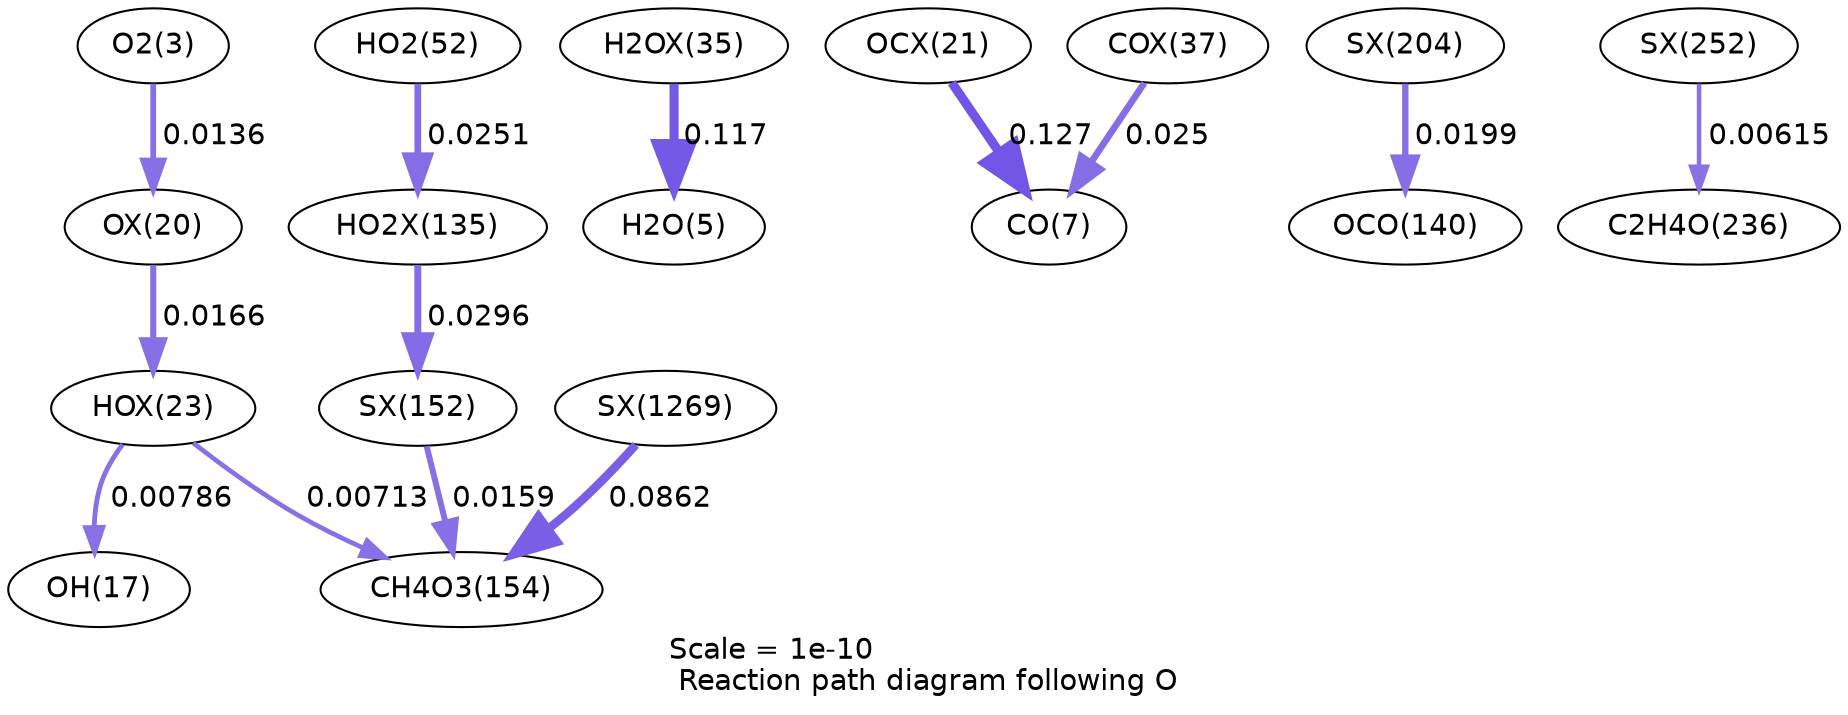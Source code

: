 digraph reaction_paths {
center=1;
s5 -> s55[fontname="Helvetica", penwidth=2.75, arrowsize=1.38, color="0.7, 0.514, 0.9"
, label=" 0.0136"];
s55 -> s58[fontname="Helvetica", penwidth=2.91, arrowsize=1.45, color="0.7, 0.517, 0.9"
, label=" 0.0166"];
s58 -> s19[fontname="Helvetica", penwidth=2.34, arrowsize=1.17, color="0.7, 0.508, 0.9"
, label=" 0.00786"];
s58 -> s28[fontname="Helvetica", penwidth=2.27, arrowsize=1.13, color="0.7, 0.507, 0.9"
, label=" 0.00713"];
s64 -> s7[fontname="Helvetica", penwidth=4.38, arrowsize=2.19, color="0.7, 0.617, 0.9"
, label=" 0.117"];
s21 -> s79[fontname="Helvetica", penwidth=3.22, arrowsize=1.61, color="0.7, 0.525, 0.9"
, label=" 0.0251"];
s79 -> s81[fontname="Helvetica", penwidth=3.34, arrowsize=1.67, color="0.7, 0.53, 0.9"
, label=" 0.0296"];
s56 -> s9[fontname="Helvetica", penwidth=4.44, arrowsize=2.22, color="0.7, 0.627, 0.9"
, label=" 0.127"];
s66 -> s9[fontname="Helvetica", penwidth=3.22, arrowsize=1.61, color="0.7, 0.525, 0.9"
, label=" 0.025"];
s87 -> s26[fontname="Helvetica", penwidth=3.04, arrowsize=1.52, color="0.7, 0.52, 0.9"
, label=" 0.0199"];
s91 -> s37[fontname="Helvetica", penwidth=2.16, arrowsize=1.08, color="0.7, 0.506, 0.9"
, label=" 0.00615"];
s130 -> s28[fontname="Helvetica", penwidth=4.15, arrowsize=2.07, color="0.7, 0.586, 0.9"
, label=" 0.0862"];
s81 -> s28[fontname="Helvetica", penwidth=2.88, arrowsize=1.44, color="0.7, 0.516, 0.9"
, label=" 0.0159"];
s5 [ fontname="Helvetica", label="O2(3)"];
s7 [ fontname="Helvetica", label="H2O(5)"];
s9 [ fontname="Helvetica", label="CO(7)"];
s19 [ fontname="Helvetica", label="OH(17)"];
s21 [ fontname="Helvetica", label="HO2(52)"];
s26 [ fontname="Helvetica", label="OCO(140)"];
s28 [ fontname="Helvetica", label="CH4O3(154)"];
s37 [ fontname="Helvetica", label="C2H4O(236)"];
s55 [ fontname="Helvetica", label="OX(20)"];
s56 [ fontname="Helvetica", label="OCX(21)"];
s58 [ fontname="Helvetica", label="HOX(23)"];
s64 [ fontname="Helvetica", label="H2OX(35)"];
s66 [ fontname="Helvetica", label="COX(37)"];
s79 [ fontname="Helvetica", label="HO2X(135)"];
s81 [ fontname="Helvetica", label="SX(152)"];
s87 [ fontname="Helvetica", label="SX(204)"];
s91 [ fontname="Helvetica", label="SX(252)"];
s130 [ fontname="Helvetica", label="SX(1269)"];
 label = "Scale = 1e-10\l Reaction path diagram following O";
 fontname = "Helvetica";
}

